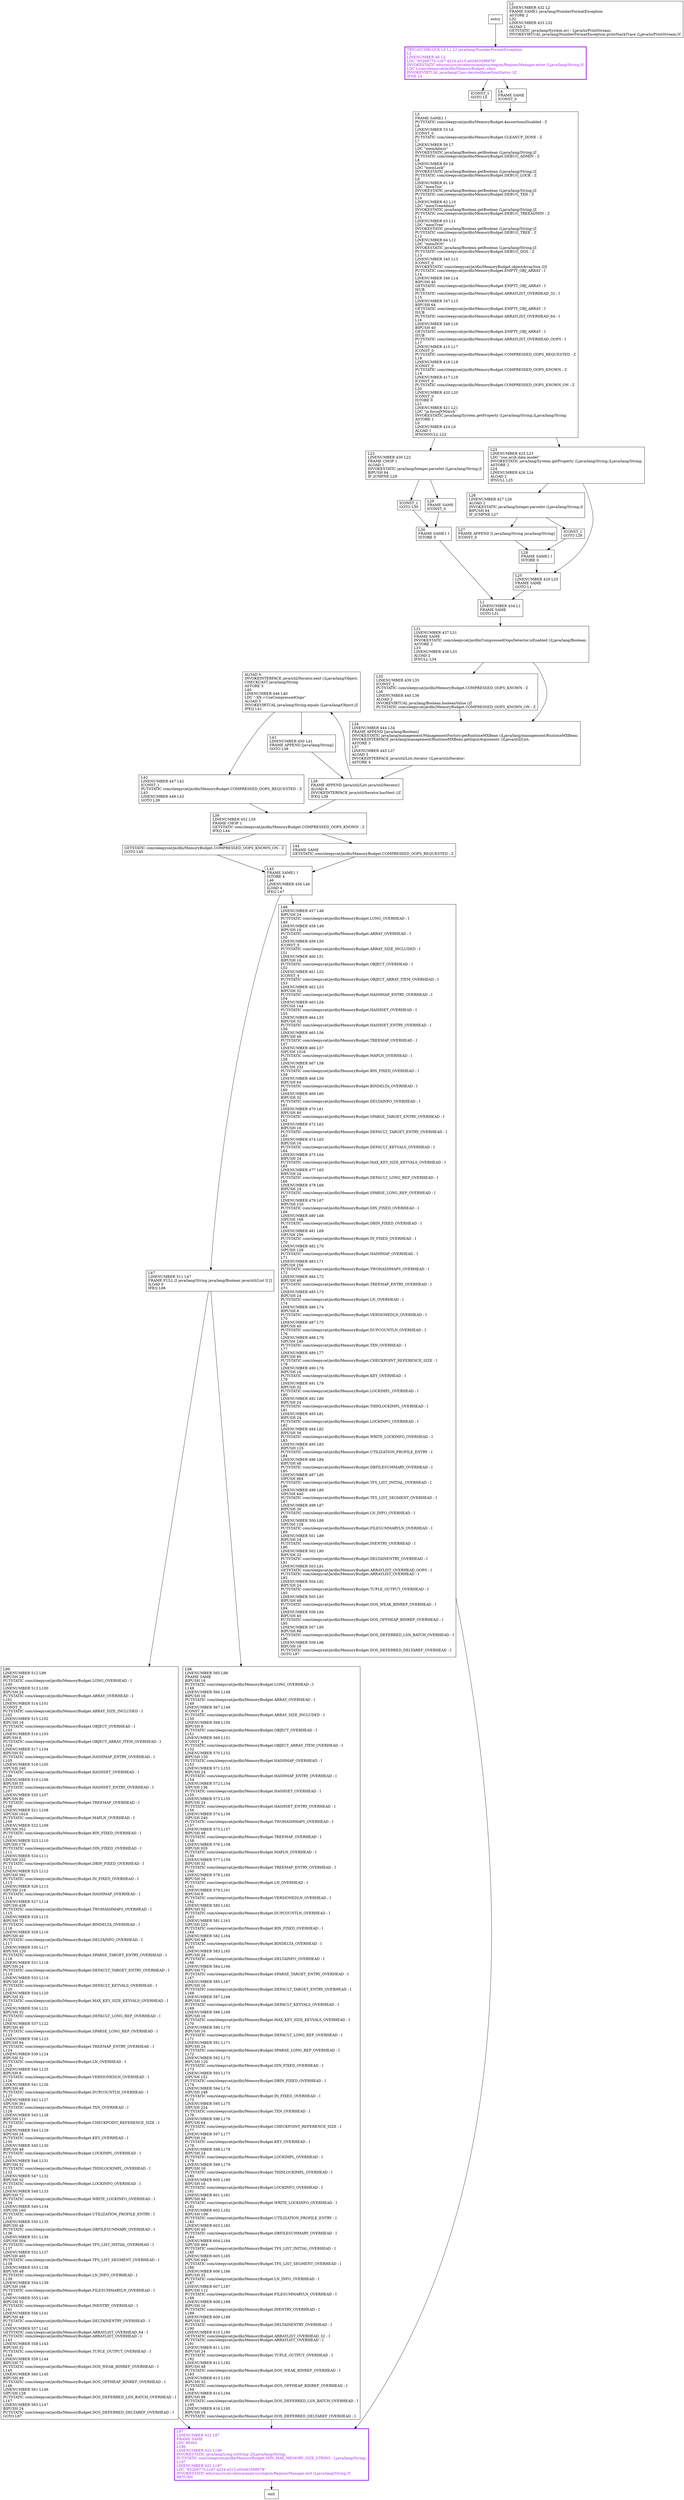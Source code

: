 digraph <clinit> {
node [shape=record];
2146136779 [label="L97\lLINENUMBER 622 L97\lFRAME SAME\lLDC 98304\lL196\lLINENUMBER 623 L196\lINVOKESTATIC java/lang/Long.toString (J)Ljava/lang/String;\lPUTSTATIC com/sleepycat/je/dbi/MemoryBudget.MIN_MAX_MEMORY_SIZE_STRING : Ljava/lang/String;\lL197\lLINENUMBER 622 L197\lLDC \"832b8775-1cd7-4224-a315-a00463598978\"\lINVOKESTATIC edu/cmu/cs/mvelezce/analysis/region/RegionsManager.exit (Ljava/lang/String;)V\lRETURN\l"];
1320407372 [label="ICONST_1\lGOTO L30\l"];
2127844456 [label="L35\lLINENUMBER 439 L35\lICONST_1\lPUTSTATIC com/sleepycat/je/dbi/MemoryBudget.COMPRESSED_OOPS_KNOWN : Z\lL36\lLINENUMBER 440 L36\lALOAD 2\lINVOKEVIRTUAL java/lang/Boolean.booleanValue ()Z\lPUTSTATIC com/sleepycat/je/dbi/MemoryBudget.COMPRESSED_OOPS_KNOWN_ON : Z\l"];
1560987349 [label="L29\lFRAME SAME\lICONST_0\l"];
813676978 [label="L26\lLINENUMBER 427 L26\lALOAD 2\lINVOKESTATIC java/lang/Integer.parseInt (Ljava/lang/String;)I\lBIPUSH 64\lIF_ICMPNE L27\l"];
1957317240 [label="TRYCATCHBLOCK L0 L1 L2 java/lang/NumberFormatException\lL3\lLINENUMBER 46 L3\lLDC \"832b8775-1cd7-4224-a315-a00463598978\"\lINVOKESTATIC edu/cmu/cs/mvelezce/analysis/region/RegionsManager.enter (Ljava/lang/String;)V\lLDC Lcom/sleepycat/je/dbi/MemoryBudget;.class\lINVOKEVIRTUAL java/lang/Class.desiredAssertionStatus ()Z\lIFNE L4\l"];
832069808 [label="ALOAD 4\lINVOKEINTERFACE java/util/Iterator.next ()Ljava/lang/Object;\lCHECKCAST java/lang/String\lASTORE 5\lL40\lLINENUMBER 446 L40\lLDC \"-XX:+UseCompressedOops\"\lALOAD 5\lINVOKEVIRTUAL java/lang/String.equals (Ljava/lang/Object;)Z\lIFEQ L41\l"];
955531320 [label="GETSTATIC com/sleepycat/je/dbi/MemoryBudget.COMPRESSED_OOPS_KNOWN_ON : Z\lGOTO L45\l"];
1552220614 [label="L34\lLINENUMBER 444 L34\lFRAME APPEND [java/lang/Boolean]\lINVOKESTATIC java/lang/management/ManagementFactory.getRuntimeMXBean ()Ljava/lang/management/RuntimeMXBean;\lINVOKEINTERFACE java/lang/management/RuntimeMXBean.getInputArguments ()Ljava/util/List;\lASTORE 3\lL37\lLINENUMBER 445 L37\lALOAD 3\lINVOKEINTERFACE java/util/List.iterator ()Ljava/util/Iterator;\lASTORE 4\l"];
1128348658 [label="L25\lLINENUMBER 429 L25\lFRAME SAME\lGOTO L1\l"];
1819918685 [label="L30\lFRAME SAME1 I\lISTORE 0\l"];
744608038 [label="L28\lFRAME SAME1 I\lISTORE 0\l"];
1832568799 [label="L27\lFRAME APPEND [I java/lang/String java/lang/String]\lICONST_0\l"];
1823518129 [label="L47\lLINENUMBER 511 L47\lFRAME FULL [I java/lang/String java/lang/Boolean java/util/List I] []\lILOAD 0\lIFEQ L98\l"];
1502262338 [label="L22\lLINENUMBER 430 L22\lFRAME CHOP 1\lALOAD 1\lINVOKESTATIC java/lang/Integer.parseInt (Ljava/lang/String;)I\lBIPUSH 64\lIF_ICMPNE L29\l"];
1296127908 [label="L42\lLINENUMBER 447 L42\lICONST_1\lPUTSTATIC com/sleepycat/je/dbi/MemoryBudget.COMPRESSED_OOPS_REQUESTED : Z\lL43\lLINENUMBER 448 L43\lGOTO L39\l"];
1476753670 [label="L5\lFRAME SAME1 I\lPUTSTATIC com/sleepycat/je/dbi/MemoryBudget.$assertionsDisabled : Z\lL6\lLINENUMBER 53 L6\lICONST_0\lPUTSTATIC com/sleepycat/je/dbi/MemoryBudget.CLEANUP_DONE : Z\lL7\lLINENUMBER 59 L7\lLDC \"memAdmin\"\lINVOKESTATIC java/lang/Boolean.getBoolean (Ljava/lang/String;)Z\lPUTSTATIC com/sleepycat/je/dbi/MemoryBudget.DEBUG_ADMIN : Z\lL8\lLINENUMBER 60 L8\lLDC \"memLock\"\lINVOKESTATIC java/lang/Boolean.getBoolean (Ljava/lang/String;)Z\lPUTSTATIC com/sleepycat/je/dbi/MemoryBudget.DEBUG_LOCK : Z\lL9\lLINENUMBER 61 L9\lLDC \"memTxn\"\lINVOKESTATIC java/lang/Boolean.getBoolean (Ljava/lang/String;)Z\lPUTSTATIC com/sleepycat/je/dbi/MemoryBudget.DEBUG_TXN : Z\lL10\lLINENUMBER 62 L10\lLDC \"memTreeAdmin\"\lINVOKESTATIC java/lang/Boolean.getBoolean (Ljava/lang/String;)Z\lPUTSTATIC com/sleepycat/je/dbi/MemoryBudget.DEBUG_TREEADMIN : Z\lL11\lLINENUMBER 63 L11\lLDC \"memTree\"\lINVOKESTATIC java/lang/Boolean.getBoolean (Ljava/lang/String;)Z\lPUTSTATIC com/sleepycat/je/dbi/MemoryBudget.DEBUG_TREE : Z\lL12\lLINENUMBER 64 L12\lLDC \"memDOS\"\lINVOKESTATIC java/lang/Boolean.getBoolean (Ljava/lang/String;)Z\lPUTSTATIC com/sleepycat/je/dbi/MemoryBudget.DEBUG_DOS : Z\lL13\lLINENUMBER 345 L13\lICONST_0\lINVOKESTATIC com/sleepycat/je/dbi/MemoryBudget.objectArraySize (I)I\lPUTSTATIC com/sleepycat/je/dbi/MemoryBudget.EMPTY_OBJ_ARRAY : I\lL14\lLINENUMBER 346 L14\lBIPUSH 40\lGETSTATIC com/sleepycat/je/dbi/MemoryBudget.EMPTY_OBJ_ARRAY : I\lISUB\lPUTSTATIC com/sleepycat/je/dbi/MemoryBudget.ARRAYLIST_OVERHEAD_32 : I\lL15\lLINENUMBER 347 L15\lBIPUSH 64\lGETSTATIC com/sleepycat/je/dbi/MemoryBudget.EMPTY_OBJ_ARRAY : I\lISUB\lPUTSTATIC com/sleepycat/je/dbi/MemoryBudget.ARRAYLIST_OVERHEAD_64 : I\lL16\lLINENUMBER 348 L16\lBIPUSH 40\lGETSTATIC com/sleepycat/je/dbi/MemoryBudget.EMPTY_OBJ_ARRAY : I\lISUB\lPUTSTATIC com/sleepycat/je/dbi/MemoryBudget.ARRAYLIST_OVERHEAD_OOPS : I\lL17\lLINENUMBER 415 L17\lICONST_0\lPUTSTATIC com/sleepycat/je/dbi/MemoryBudget.COMPRESSED_OOPS_REQUESTED : Z\lL18\lLINENUMBER 416 L18\lICONST_0\lPUTSTATIC com/sleepycat/je/dbi/MemoryBudget.COMPRESSED_OOPS_KNOWN : Z\lL19\lLINENUMBER 417 L19\lICONST_0\lPUTSTATIC com/sleepycat/je/dbi/MemoryBudget.COMPRESSED_OOPS_KNOWN_ON : Z\lL20\lLINENUMBER 420 L20\lICONST_0\lISTORE 0\lL21\lLINENUMBER 421 L21\lLDC \"je.forceJVMArch\"\lINVOKESTATIC java/lang/System.getProperty (Ljava/lang/String;)Ljava/lang/String;\lASTORE 1\lL0\lLINENUMBER 424 L0\lALOAD 1\lIFNONNULL L22\l"];
763667793 [label="L38\lFRAME APPEND [java/util/List java/util/Iterator]\lALOAD 4\lINVOKEINTERFACE java/util/Iterator.hasNext ()Z\lIFEQ L39\l"];
462307931 [label="ICONST_1\lGOTO L5\l"];
621453144 [label="L31\lLINENUMBER 437 L31\lFRAME SAME\lINVOKESTATIC com/sleepycat/je/dbi/CompressedOopsDetector.isEnabled ()Ljava/lang/Boolean;\lASTORE 2\lL33\lLINENUMBER 438 L33\lALOAD 2\lIFNULL L34\l"];
784193858 [label="L2\lLINENUMBER 432 L2\lFRAME SAME1 java/lang/NumberFormatException\lASTORE 2\lL32\lLINENUMBER 433 L32\lALOAD 2\lGETSTATIC java/lang/System.err : Ljava/io/PrintStream;\lINVOKEVIRTUAL java/lang/NumberFormatException.printStackTrace (Ljava/io/PrintStream;)V\l"];
1164430452 [label="L41\lLINENUMBER 450 L41\lFRAME APPEND [java/lang/String]\lGOTO L38\l"];
837049133 [label="L45\lFRAME SAME1 I\lISTORE 4\lL46\lLINENUMBER 456 L46\lILOAD 4\lIFEQ L47\l"];
1985992386 [label="L48\lLINENUMBER 457 L48\lBIPUSH 24\lPUTSTATIC com/sleepycat/je/dbi/MemoryBudget.LONG_OVERHEAD : I\lL49\lLINENUMBER 458 L49\lBIPUSH 16\lPUTSTATIC com/sleepycat/je/dbi/MemoryBudget.ARRAY_OVERHEAD : I\lL50\lLINENUMBER 459 L50\lICONST_0\lPUTSTATIC com/sleepycat/je/dbi/MemoryBudget.ARRAY_SIZE_INCLUDED : I\lL51\lLINENUMBER 460 L51\lBIPUSH 16\lPUTSTATIC com/sleepycat/je/dbi/MemoryBudget.OBJECT_OVERHEAD : I\lL52\lLINENUMBER 461 L52\lICONST_4\lPUTSTATIC com/sleepycat/je/dbi/MemoryBudget.OBJECT_ARRAY_ITEM_OVERHEAD : I\lL53\lLINENUMBER 462 L53\lBIPUSH 32\lPUTSTATIC com/sleepycat/je/dbi/MemoryBudget.HASHMAP_ENTRY_OVERHEAD : I\lL54\lLINENUMBER 463 L54\lSIPUSH 144\lPUTSTATIC com/sleepycat/je/dbi/MemoryBudget.HASHSET_OVERHEAD : I\lL55\lLINENUMBER 464 L55\lBIPUSH 32\lPUTSTATIC com/sleepycat/je/dbi/MemoryBudget.HASHSET_ENTRY_OVERHEAD : I\lL56\lLINENUMBER 465 L56\lBIPUSH 48\lPUTSTATIC com/sleepycat/je/dbi/MemoryBudget.TREEMAP_OVERHEAD : I\lL57\lLINENUMBER 466 L57\lSIPUSH 1016\lPUTSTATIC com/sleepycat/je/dbi/MemoryBudget.MAPLN_OVERHEAD : I\lL58\lLINENUMBER 467 L58\lSIPUSH 232\lPUTSTATIC com/sleepycat/je/dbi/MemoryBudget.BIN_FIXED_OVERHEAD : I\lL59\lLINENUMBER 468 L59\lBIPUSH 64\lPUTSTATIC com/sleepycat/je/dbi/MemoryBudget.BINDELTA_OVERHEAD : I\lL60\lLINENUMBER 469 L60\lBIPUSH 32\lPUTSTATIC com/sleepycat/je/dbi/MemoryBudget.DELTAINFO_OVERHEAD : I\lL61\lLINENUMBER 470 L61\lBIPUSH 80\lPUTSTATIC com/sleepycat/je/dbi/MemoryBudget.SPARSE_TARGET_ENTRY_OVERHEAD : I\lL62\lLINENUMBER 472 L62\lBIPUSH 16\lPUTSTATIC com/sleepycat/je/dbi/MemoryBudget.DEFAULT_TARGET_ENTRY_OVERHEAD : I\lL63\lLINENUMBER 474 L63\lBIPUSH 16\lPUTSTATIC com/sleepycat/je/dbi/MemoryBudget.DEFAULT_KEYVALS_OVERHEAD : I\lL64\lLINENUMBER 475 L64\lBIPUSH 24\lPUTSTATIC com/sleepycat/je/dbi/MemoryBudget.MAX_KEY_SIZE_KEYVALS_OVERHEAD : I\lL65\lLINENUMBER 477 L65\lBIPUSH 24\lPUTSTATIC com/sleepycat/je/dbi/MemoryBudget.DEFAULT_LONG_REP_OVERHEAD : I\lL66\lLINENUMBER 478 L66\lBIPUSH 24\lPUTSTATIC com/sleepycat/je/dbi/MemoryBudget.SPARSE_LONG_REP_OVERHEAD : I\lL67\lLINENUMBER 479 L67\lBIPUSH 120\lPUTSTATIC com/sleepycat/je/dbi/MemoryBudget.DIN_FIXED_OVERHEAD : I\lL68\lLINENUMBER 480 L68\lSIPUSH 168\lPUTSTATIC com/sleepycat/je/dbi/MemoryBudget.DBIN_FIXED_OVERHEAD : I\lL69\lLINENUMBER 481 L69\lSIPUSH 256\lPUTSTATIC com/sleepycat/je/dbi/MemoryBudget.IN_FIXED_OVERHEAD : I\lL70\lLINENUMBER 482 L70\lSIPUSH 128\lPUTSTATIC com/sleepycat/je/dbi/MemoryBudget.HASHMAP_OVERHEAD : I\lL71\lLINENUMBER 483 L71\lSIPUSH 256\lPUTSTATIC com/sleepycat/je/dbi/MemoryBudget.TWOHASHMAPS_OVERHEAD : I\lL72\lLINENUMBER 484 L72\lBIPUSH 40\lPUTSTATIC com/sleepycat/je/dbi/MemoryBudget.TREEMAP_ENTRY_OVERHEAD : I\lL73\lLINENUMBER 485 L73\lBIPUSH 24\lPUTSTATIC com/sleepycat/je/dbi/MemoryBudget.LN_OVERHEAD : I\lL74\lLINENUMBER 486 L74\lBIPUSH 8\lPUTSTATIC com/sleepycat/je/dbi/MemoryBudget.VERSIONEDLN_OVERHEAD : I\lL75\lLINENUMBER 487 L75\lBIPUSH 40\lPUTSTATIC com/sleepycat/je/dbi/MemoryBudget.DUPCOUNTLN_OVERHEAD : I\lL76\lLINENUMBER 488 L76\lSIPUSH 240\lPUTSTATIC com/sleepycat/je/dbi/MemoryBudget.TXN_OVERHEAD : I\lL77\lLINENUMBER 489 L77\lBIPUSH 80\lPUTSTATIC com/sleepycat/je/dbi/MemoryBudget.CHECKPOINT_REFERENCE_SIZE : I\lL78\lLINENUMBER 490 L78\lBIPUSH 16\lPUTSTATIC com/sleepycat/je/dbi/MemoryBudget.KEY_OVERHEAD : I\lL79\lLINENUMBER 491 L79\lBIPUSH 32\lPUTSTATIC com/sleepycat/je/dbi/MemoryBudget.LOCKIMPL_OVERHEAD : I\lL80\lLINENUMBER 492 L80\lBIPUSH 24\lPUTSTATIC com/sleepycat/je/dbi/MemoryBudget.THINLOCKIMPL_OVERHEAD : I\lL81\lLINENUMBER 493 L81\lBIPUSH 24\lPUTSTATIC com/sleepycat/je/dbi/MemoryBudget.LOCKINFO_OVERHEAD : I\lL82\lLINENUMBER 494 L82\lBIPUSH 56\lPUTSTATIC com/sleepycat/je/dbi/MemoryBudget.WRITE_LOCKINFO_OVERHEAD : I\lL83\lLINENUMBER 495 L83\lBIPUSH 125\lPUTSTATIC com/sleepycat/je/dbi/MemoryBudget.UTILIZATION_PROFILE_ENTRY : I\lL84\lLINENUMBER 496 L84\lBIPUSH 48\lPUTSTATIC com/sleepycat/je/dbi/MemoryBudget.DBFILESUMMARY_OVERHEAD : I\lL85\lLINENUMBER 497 L85\lSIPUSH 464\lPUTSTATIC com/sleepycat/je/dbi/MemoryBudget.TFS_LIST_INITIAL_OVERHEAD : I\lL86\lLINENUMBER 498 L86\lSIPUSH 440\lPUTSTATIC com/sleepycat/je/dbi/MemoryBudget.TFS_LIST_SEGMENT_OVERHEAD : I\lL87\lLINENUMBER 499 L87\lBIPUSH 30\lPUTSTATIC com/sleepycat/je/dbi/MemoryBudget.LN_INFO_OVERHEAD : I\lL88\lLINENUMBER 500 L88\lSIPUSH 128\lPUTSTATIC com/sleepycat/je/dbi/MemoryBudget.FILESUMMARYLN_OVERHEAD : I\lL89\lLINENUMBER 501 L89\lBIPUSH 24\lPUTSTATIC com/sleepycat/je/dbi/MemoryBudget.INENTRY_OVERHEAD : I\lL90\lLINENUMBER 502 L90\lBIPUSH 32\lPUTSTATIC com/sleepycat/je/dbi/MemoryBudget.DELTAINENTRY_OVERHEAD : I\lL91\lLINENUMBER 503 L91\lGETSTATIC com/sleepycat/je/dbi/MemoryBudget.ARRAYLIST_OVERHEAD_OOPS : I\lPUTSTATIC com/sleepycat/je/dbi/MemoryBudget.ARRAYLIST_OVERHEAD : I\lL92\lLINENUMBER 504 L92\lBIPUSH 24\lPUTSTATIC com/sleepycat/je/dbi/MemoryBudget.TUPLE_OUTPUT_OVERHEAD : I\lL93\lLINENUMBER 505 L93\lBIPUSH 48\lPUTSTATIC com/sleepycat/je/dbi/MemoryBudget.DOS_WEAK_BINREF_OVERHEAD : I\lL94\lLINENUMBER 506 L94\lBIPUSH 40\lPUTSTATIC com/sleepycat/je/dbi/MemoryBudget.DOS_OFFHEAP_BINREF_OVERHEAD : I\lL95\lLINENUMBER 507 L95\lBIPUSH 88\lPUTSTATIC com/sleepycat/je/dbi/MemoryBudget.DOS_DEFERRED_LSN_BATCH_OVERHEAD : I\lL96\lLINENUMBER 509 L96\lBIPUSH 16\lPUTSTATIC com/sleepycat/je/dbi/MemoryBudget.DOS_DEFERRED_DELTAREF_OVERHEAD : I\lGOTO L97\l"];
1629378206 [label="ICONST_1\lGOTO L28\l"];
1824879400 [label="L99\lLINENUMBER 512 L99\lBIPUSH 24\lPUTSTATIC com/sleepycat/je/dbi/MemoryBudget.LONG_OVERHEAD : I\lL100\lLINENUMBER 513 L100\lBIPUSH 24\lPUTSTATIC com/sleepycat/je/dbi/MemoryBudget.ARRAY_OVERHEAD : I\lL101\lLINENUMBER 514 L101\lICONST_0\lPUTSTATIC com/sleepycat/je/dbi/MemoryBudget.ARRAY_SIZE_INCLUDED : I\lL102\lLINENUMBER 515 L102\lBIPUSH 16\lPUTSTATIC com/sleepycat/je/dbi/MemoryBudget.OBJECT_OVERHEAD : I\lL103\lLINENUMBER 516 L103\lBIPUSH 8\lPUTSTATIC com/sleepycat/je/dbi/MemoryBudget.OBJECT_ARRAY_ITEM_OVERHEAD : I\lL104\lLINENUMBER 517 L104\lBIPUSH 52\lPUTSTATIC com/sleepycat/je/dbi/MemoryBudget.HASHMAP_ENTRY_OVERHEAD : I\lL105\lLINENUMBER 518 L105\lSIPUSH 240\lPUTSTATIC com/sleepycat/je/dbi/MemoryBudget.HASHSET_OVERHEAD : I\lL106\lLINENUMBER 519 L106\lBIPUSH 55\lPUTSTATIC com/sleepycat/je/dbi/MemoryBudget.HASHSET_ENTRY_OVERHEAD : I\lL107\lLINENUMBER 520 L107\lBIPUSH 80\lPUTSTATIC com/sleepycat/je/dbi/MemoryBudget.TREEMAP_OVERHEAD : I\lL108\lLINENUMBER 521 L108\lSIPUSH 1624\lPUTSTATIC com/sleepycat/je/dbi/MemoryBudget.MAPLN_OVERHEAD : I\lL109\lLINENUMBER 522 L109\lSIPUSH 352\lPUTSTATIC com/sleepycat/je/dbi/MemoryBudget.BIN_FIXED_OVERHEAD : I\lL110\lLINENUMBER 523 L110\lSIPUSH 176\lPUTSTATIC com/sleepycat/je/dbi/MemoryBudget.DIN_FIXED_OVERHEAD : I\lL111\lLINENUMBER 524 L111\lSIPUSH 232\lPUTSTATIC com/sleepycat/je/dbi/MemoryBudget.DBIN_FIXED_OVERHEAD : I\lL112\lLINENUMBER 525 L112\lSIPUSH 392\lPUTSTATIC com/sleepycat/je/dbi/MemoryBudget.IN_FIXED_OVERHEAD : I\lL113\lLINENUMBER 526 L113\lSIPUSH 219\lPUTSTATIC com/sleepycat/je/dbi/MemoryBudget.HASHMAP_OVERHEAD : I\lL114\lLINENUMBER 527 L114\lSIPUSH 438\lPUTSTATIC com/sleepycat/je/dbi/MemoryBudget.TWOHASHMAPS_OVERHEAD : I\lL115\lLINENUMBER 528 L115\lBIPUSH 72\lPUTSTATIC com/sleepycat/je/dbi/MemoryBudget.BINDELTA_OVERHEAD : I\lL116\lLINENUMBER 529 L116\lBIPUSH 40\lPUTSTATIC com/sleepycat/je/dbi/MemoryBudget.DELTAINFO_OVERHEAD : I\lL117\lLINENUMBER 530 L117\lBIPUSH 120\lPUTSTATIC com/sleepycat/je/dbi/MemoryBudget.SPARSE_TARGET_ENTRY_OVERHEAD : I\lL118\lLINENUMBER 531 L118\lBIPUSH 24\lPUTSTATIC com/sleepycat/je/dbi/MemoryBudget.DEFAULT_TARGET_ENTRY_OVERHEAD : I\lL119\lLINENUMBER 533 L119\lBIPUSH 24\lPUTSTATIC com/sleepycat/je/dbi/MemoryBudget.DEFAULT_KEYVALS_OVERHEAD : I\lL120\lLINENUMBER 534 L120\lBIPUSH 32\lPUTSTATIC com/sleepycat/je/dbi/MemoryBudget.MAX_KEY_SIZE_KEYVALS_OVERHEAD : I\lL121\lLINENUMBER 536 L121\lBIPUSH 32\lPUTSTATIC com/sleepycat/je/dbi/MemoryBudget.DEFAULT_LONG_REP_OVERHEAD : I\lL122\lLINENUMBER 537 L122\lBIPUSH 40\lPUTSTATIC com/sleepycat/je/dbi/MemoryBudget.SPARSE_LONG_REP_OVERHEAD : I\lL123\lLINENUMBER 538 L123\lBIPUSH 64\lPUTSTATIC com/sleepycat/je/dbi/MemoryBudget.TREEMAP_ENTRY_OVERHEAD : I\lL124\lLINENUMBER 539 L124\lBIPUSH 32\lPUTSTATIC com/sleepycat/je/dbi/MemoryBudget.LN_OVERHEAD : I\lL125\lLINENUMBER 540 L125\lBIPUSH 8\lPUTSTATIC com/sleepycat/je/dbi/MemoryBudget.VERSIONEDLN_OVERHEAD : I\lL126\lLINENUMBER 541 L126\lBIPUSH 48\lPUTSTATIC com/sleepycat/je/dbi/MemoryBudget.DUPCOUNTLN_OVERHEAD : I\lL127\lLINENUMBER 542 L127\lSIPUSH 361\lPUTSTATIC com/sleepycat/je/dbi/MemoryBudget.TXN_OVERHEAD : I\lL128\lLINENUMBER 543 L128\lBIPUSH 111\lPUTSTATIC com/sleepycat/je/dbi/MemoryBudget.CHECKPOINT_REFERENCE_SIZE : I\lL129\lLINENUMBER 544 L129\lBIPUSH 24\lPUTSTATIC com/sleepycat/je/dbi/MemoryBudget.KEY_OVERHEAD : I\lL130\lLINENUMBER 545 L130\lBIPUSH 48\lPUTSTATIC com/sleepycat/je/dbi/MemoryBudget.LOCKIMPL_OVERHEAD : I\lL131\lLINENUMBER 546 L131\lBIPUSH 32\lPUTSTATIC com/sleepycat/je/dbi/MemoryBudget.THINLOCKIMPL_OVERHEAD : I\lL132\lLINENUMBER 547 L132\lBIPUSH 32\lPUTSTATIC com/sleepycat/je/dbi/MemoryBudget.LOCKINFO_OVERHEAD : I\lL133\lLINENUMBER 548 L133\lBIPUSH 72\lPUTSTATIC com/sleepycat/je/dbi/MemoryBudget.WRITE_LOCKINFO_OVERHEAD : I\lL134\lLINENUMBER 549 L134\lSIPUSH 160\lPUTSTATIC com/sleepycat/je/dbi/MemoryBudget.UTILIZATION_PROFILE_ENTRY : I\lL135\lLINENUMBER 550 L135\lBIPUSH 48\lPUTSTATIC com/sleepycat/je/dbi/MemoryBudget.DBFILESUMMARY_OVERHEAD : I\lL136\lLINENUMBER 551 L136\lSIPUSH 504\lPUTSTATIC com/sleepycat/je/dbi/MemoryBudget.TFS_LIST_INITIAL_OVERHEAD : I\lL137\lLINENUMBER 552 L137\lSIPUSH 465\lPUTSTATIC com/sleepycat/je/dbi/MemoryBudget.TFS_LIST_SEGMENT_OVERHEAD : I\lL138\lLINENUMBER 553 L138\lBIPUSH 48\lPUTSTATIC com/sleepycat/je/dbi/MemoryBudget.LN_INFO_OVERHEAD : I\lL139\lLINENUMBER 554 L139\lSIPUSH 168\lPUTSTATIC com/sleepycat/je/dbi/MemoryBudget.FILESUMMARYLN_OVERHEAD : I\lL140\lLINENUMBER 555 L140\lBIPUSH 32\lPUTSTATIC com/sleepycat/je/dbi/MemoryBudget.INENTRY_OVERHEAD : I\lL141\lLINENUMBER 556 L141\lBIPUSH 48\lPUTSTATIC com/sleepycat/je/dbi/MemoryBudget.DELTAINENTRY_OVERHEAD : I\lL142\lLINENUMBER 557 L142\lGETSTATIC com/sleepycat/je/dbi/MemoryBudget.ARRAYLIST_OVERHEAD_64 : I\lPUTSTATIC com/sleepycat/je/dbi/MemoryBudget.ARRAYLIST_OVERHEAD : I\lL143\lLINENUMBER 558 L143\lBIPUSH 32\lPUTSTATIC com/sleepycat/je/dbi/MemoryBudget.TUPLE_OUTPUT_OVERHEAD : I\lL144\lLINENUMBER 559 L144\lBIPUSH 72\lPUTSTATIC com/sleepycat/je/dbi/MemoryBudget.DOS_WEAK_BINREF_OVERHEAD : I\lL145\lLINENUMBER 560 L145\lBIPUSH 40\lPUTSTATIC com/sleepycat/je/dbi/MemoryBudget.DOS_OFFHEAP_BINREF_OVERHEAD : I\lL146\lLINENUMBER 561 L146\lSIPUSH 128\lPUTSTATIC com/sleepycat/je/dbi/MemoryBudget.DOS_DEFERRED_LSN_BATCH_OVERHEAD : I\lL147\lLINENUMBER 563 L147\lBIPUSH 24\lPUTSTATIC com/sleepycat/je/dbi/MemoryBudget.DOS_DEFERRED_DELTAREF_OVERHEAD : I\lGOTO L97\l"];
2128220660 [label="L23\lLINENUMBER 425 L23\lLDC \"sun.arch.data.model\"\lINVOKESTATIC java/lang/System.getProperty (Ljava/lang/String;)Ljava/lang/String;\lASTORE 2\lL24\lLINENUMBER 426 L24\lALOAD 2\lIFNULL L25\l"];
1436437792 [label="L4\lFRAME SAME\lICONST_0\l"];
1714807283 [label="L1\lLINENUMBER 434 L1\lFRAME SAME\lGOTO L31\l"];
1832062570 [label="L39\lLINENUMBER 452 L39\lFRAME CHOP 1\lGETSTATIC com/sleepycat/je/dbi/MemoryBudget.COMPRESSED_OOPS_KNOWN : Z\lIFEQ L44\l"];
1688490420 [label="L98\lLINENUMBER 565 L98\lFRAME SAME\lBIPUSH 16\lPUTSTATIC com/sleepycat/je/dbi/MemoryBudget.LONG_OVERHEAD : I\lL148\lLINENUMBER 566 L148\lBIPUSH 16\lPUTSTATIC com/sleepycat/je/dbi/MemoryBudget.ARRAY_OVERHEAD : I\lL149\lLINENUMBER 567 L149\lICONST_4\lPUTSTATIC com/sleepycat/je/dbi/MemoryBudget.ARRAY_SIZE_INCLUDED : I\lL150\lLINENUMBER 568 L150\lBIPUSH 8\lPUTSTATIC com/sleepycat/je/dbi/MemoryBudget.OBJECT_OVERHEAD : I\lL151\lLINENUMBER 569 L151\lICONST_4\lPUTSTATIC com/sleepycat/je/dbi/MemoryBudget.OBJECT_ARRAY_ITEM_OVERHEAD : I\lL152\lLINENUMBER 570 L152\lBIPUSH 120\lPUTSTATIC com/sleepycat/je/dbi/MemoryBudget.HASHMAP_OVERHEAD : I\lL153\lLINENUMBER 571 L153\lBIPUSH 24\lPUTSTATIC com/sleepycat/je/dbi/MemoryBudget.HASHMAP_ENTRY_OVERHEAD : I\lL154\lLINENUMBER 572 L154\lSIPUSH 136\lPUTSTATIC com/sleepycat/je/dbi/MemoryBudget.HASHSET_OVERHEAD : I\lL155\lLINENUMBER 573 L155\lBIPUSH 24\lPUTSTATIC com/sleepycat/je/dbi/MemoryBudget.HASHSET_ENTRY_OVERHEAD : I\lL156\lLINENUMBER 574 L156\lSIPUSH 240\lPUTSTATIC com/sleepycat/je/dbi/MemoryBudget.TWOHASHMAPS_OVERHEAD : I\lL157\lLINENUMBER 575 L157\lBIPUSH 48\lPUTSTATIC com/sleepycat/je/dbi/MemoryBudget.TREEMAP_OVERHEAD : I\lL158\lLINENUMBER 576 L158\lSIPUSH 920\lPUTSTATIC com/sleepycat/je/dbi/MemoryBudget.MAPLN_OVERHEAD : I\lL159\lLINENUMBER 577 L159\lBIPUSH 32\lPUTSTATIC com/sleepycat/je/dbi/MemoryBudget.TREEMAP_ENTRY_OVERHEAD : I\lL160\lLINENUMBER 578 L160\lBIPUSH 16\lPUTSTATIC com/sleepycat/je/dbi/MemoryBudget.LN_OVERHEAD : I\lL161\lLINENUMBER 579 L161\lBIPUSH 8\lPUTSTATIC com/sleepycat/je/dbi/MemoryBudget.VERSIONEDLN_OVERHEAD : I\lL162\lLINENUMBER 580 L162\lBIPUSH 32\lPUTSTATIC com/sleepycat/je/dbi/MemoryBudget.DUPCOUNTLN_OVERHEAD : I\lL163\lLINENUMBER 581 L163\lSIPUSH 223\lPUTSTATIC com/sleepycat/je/dbi/MemoryBudget.BIN_FIXED_OVERHEAD : I\lL164\lLINENUMBER 582 L164\lBIPUSH 48\lPUTSTATIC com/sleepycat/je/dbi/MemoryBudget.BINDELTA_OVERHEAD : I\lL165\lLINENUMBER 583 L165\lBIPUSH 24\lPUTSTATIC com/sleepycat/je/dbi/MemoryBudget.DELTAINFO_OVERHEAD : I\lL166\lLINENUMBER 584 L166\lBIPUSH 72\lPUTSTATIC com/sleepycat/je/dbi/MemoryBudget.SPARSE_TARGET_ENTRY_OVERHEAD : I\lL167\lLINENUMBER 585 L167\lBIPUSH 16\lPUTSTATIC com/sleepycat/je/dbi/MemoryBudget.DEFAULT_TARGET_ENTRY_OVERHEAD : I\lL168\lLINENUMBER 587 L168\lBIPUSH 16\lPUTSTATIC com/sleepycat/je/dbi/MemoryBudget.DEFAULT_KEYVALS_OVERHEAD : I\lL169\lLINENUMBER 588 L169\lBIPUSH 16\lPUTSTATIC com/sleepycat/je/dbi/MemoryBudget.MAX_KEY_SIZE_KEYVALS_OVERHEAD : I\lL170\lLINENUMBER 590 L170\lBIPUSH 16\lPUTSTATIC com/sleepycat/je/dbi/MemoryBudget.DEFAULT_LONG_REP_OVERHEAD : I\lL171\lLINENUMBER 591 L171\lBIPUSH 24\lPUTSTATIC com/sleepycat/je/dbi/MemoryBudget.SPARSE_LONG_REP_OVERHEAD : I\lL172\lLINENUMBER 592 L172\lBIPUSH 120\lPUTSTATIC com/sleepycat/je/dbi/MemoryBudget.DIN_FIXED_OVERHEAD : I\lL173\lLINENUMBER 593 L173\lSIPUSH 152\lPUTSTATIC com/sleepycat/je/dbi/MemoryBudget.DBIN_FIXED_OVERHEAD : I\lL174\lLINENUMBER 594 L174\lSIPUSH 248\lPUTSTATIC com/sleepycat/je/dbi/MemoryBudget.IN_FIXED_OVERHEAD : I\lL175\lLINENUMBER 595 L175\lSIPUSH 224\lPUTSTATIC com/sleepycat/je/dbi/MemoryBudget.TXN_OVERHEAD : I\lL176\lLINENUMBER 596 L176\lBIPUSH 64\lPUTSTATIC com/sleepycat/je/dbi/MemoryBudget.CHECKPOINT_REFERENCE_SIZE : I\lL177\lLINENUMBER 597 L177\lBIPUSH 16\lPUTSTATIC com/sleepycat/je/dbi/MemoryBudget.KEY_OVERHEAD : I\lL178\lLINENUMBER 598 L178\lBIPUSH 24\lPUTSTATIC com/sleepycat/je/dbi/MemoryBudget.LOCKIMPL_OVERHEAD : I\lL179\lLINENUMBER 599 L179\lBIPUSH 16\lPUTSTATIC com/sleepycat/je/dbi/MemoryBudget.THINLOCKIMPL_OVERHEAD : I\lL180\lLINENUMBER 600 L180\lBIPUSH 16\lPUTSTATIC com/sleepycat/je/dbi/MemoryBudget.LOCKINFO_OVERHEAD : I\lL181\lLINENUMBER 601 L181\lBIPUSH 48\lPUTSTATIC com/sleepycat/je/dbi/MemoryBudget.WRITE_LOCKINFO_OVERHEAD : I\lL182\lLINENUMBER 602 L182\lBIPUSH 109\lPUTSTATIC com/sleepycat/je/dbi/MemoryBudget.UTILIZATION_PROFILE_ENTRY : I\lL183\lLINENUMBER 603 L183\lBIPUSH 40\lPUTSTATIC com/sleepycat/je/dbi/MemoryBudget.DBFILESUMMARY_OVERHEAD : I\lL184\lLINENUMBER 604 L184\lSIPUSH 464\lPUTSTATIC com/sleepycat/je/dbi/MemoryBudget.TFS_LIST_INITIAL_OVERHEAD : I\lL185\lLINENUMBER 605 L185\lSIPUSH 440\lPUTSTATIC com/sleepycat/je/dbi/MemoryBudget.TFS_LIST_SEGMENT_OVERHEAD : I\lL186\lLINENUMBER 606 L186\lBIPUSH 32\lPUTSTATIC com/sleepycat/je/dbi/MemoryBudget.LN_INFO_OVERHEAD : I\lL187\lLINENUMBER 607 L187\lBIPUSH 112\lPUTSTATIC com/sleepycat/je/dbi/MemoryBudget.FILESUMMARYLN_OVERHEAD : I\lL188\lLINENUMBER 608 L188\lBIPUSH 16\lPUTSTATIC com/sleepycat/je/dbi/MemoryBudget.INENTRY_OVERHEAD : I\lL189\lLINENUMBER 609 L189\lBIPUSH 32\lPUTSTATIC com/sleepycat/je/dbi/MemoryBudget.DELTAINENTRY_OVERHEAD : I\lL190\lLINENUMBER 610 L190\lGETSTATIC com/sleepycat/je/dbi/MemoryBudget.ARRAYLIST_OVERHEAD_32 : I\lPUTSTATIC com/sleepycat/je/dbi/MemoryBudget.ARRAYLIST_OVERHEAD : I\lL191\lLINENUMBER 611 L191\lBIPUSH 24\lPUTSTATIC com/sleepycat/je/dbi/MemoryBudget.TUPLE_OUTPUT_OVERHEAD : I\lL192\lLINENUMBER 612 L192\lBIPUSH 48\lPUTSTATIC com/sleepycat/je/dbi/MemoryBudget.DOS_WEAK_BINREF_OVERHEAD : I\lL193\lLINENUMBER 613 L193\lBIPUSH 32\lPUTSTATIC com/sleepycat/je/dbi/MemoryBudget.DOS_OFFHEAP_BINREF_OVERHEAD : I\lL194\lLINENUMBER 614 L194\lBIPUSH 88\lPUTSTATIC com/sleepycat/je/dbi/MemoryBudget.DOS_DEFERRED_LSN_BATCH_OVERHEAD : I\lL195\lLINENUMBER 616 L195\lBIPUSH 16\lPUTSTATIC com/sleepycat/je/dbi/MemoryBudget.DOS_DEFERRED_DELTAREF_OVERHEAD : I\l"];
1243294326 [label="L44\lFRAME SAME\lGETSTATIC com/sleepycat/je/dbi/MemoryBudget.COMPRESSED_OOPS_REQUESTED : Z\l"];
entry;
exit;
2146136779 -> exit;
1320407372 -> 1819918685;
2127844456 -> 1552220614;
1560987349 -> 1819918685;
813676978 -> 1629378206;
813676978 -> 1832568799;
1957317240 -> 1436437792;
1957317240 -> 462307931;
832069808 -> 1164430452;
832069808 -> 1296127908;
955531320 -> 837049133;
1552220614 -> 763667793;
1128348658 -> 1714807283;
1819918685 -> 1714807283;
744608038 -> 1128348658;
1832568799 -> 744608038;
1823518129 -> 1824879400;
1823518129 -> 1688490420;
1502262338 -> 1320407372;
1502262338 -> 1560987349;
1296127908 -> 1832062570;
1476753670 -> 2128220660;
1476753670 -> 1502262338;
763667793 -> 1832062570;
763667793 -> 832069808;
462307931 -> 1476753670;
621453144 -> 1552220614;
621453144 -> 2127844456;
entry -> 1957317240;
1164430452 -> 763667793;
837049133 -> 1985992386;
837049133 -> 1823518129;
1985992386 -> 2146136779;
1629378206 -> 744608038;
1824879400 -> 2146136779;
2128220660 -> 1128348658;
2128220660 -> 813676978;
1436437792 -> 1476753670;
1714807283 -> 621453144;
1832062570 -> 955531320;
1832062570 -> 1243294326;
1688490420 -> 2146136779;
1243294326 -> 837049133;
2146136779[fontcolor="purple", penwidth=3, color="purple"];
1957317240[fontcolor="purple", penwidth=3, color="purple"];
}
